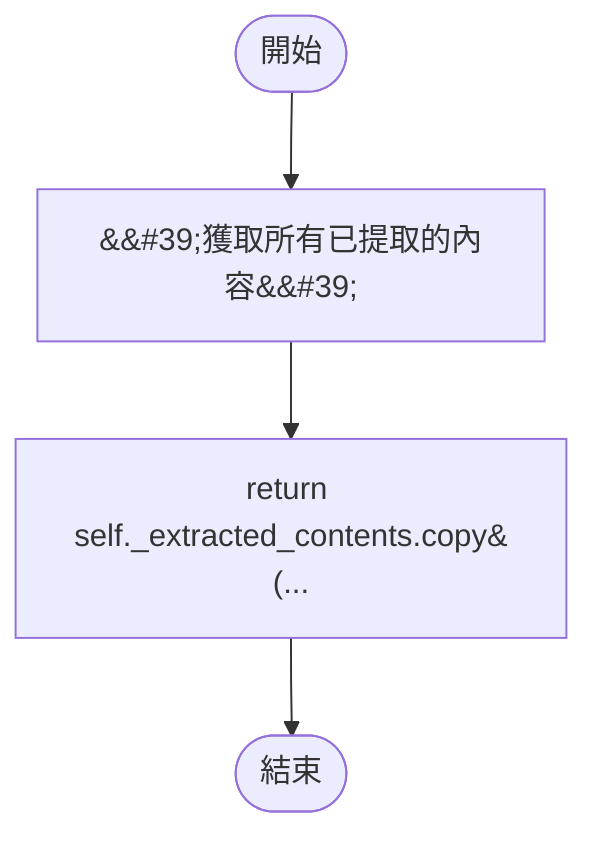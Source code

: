 flowchart TB
    n1([開始])
    n2([結束])
    n3[&amp;&#35;39;獲取所有已提取的內容&amp;&#35;39;]
    n4[return self._extracted_contents.copy&#40;...]
    n1 --> n3
    n3 --> n4
    n4 --> n2